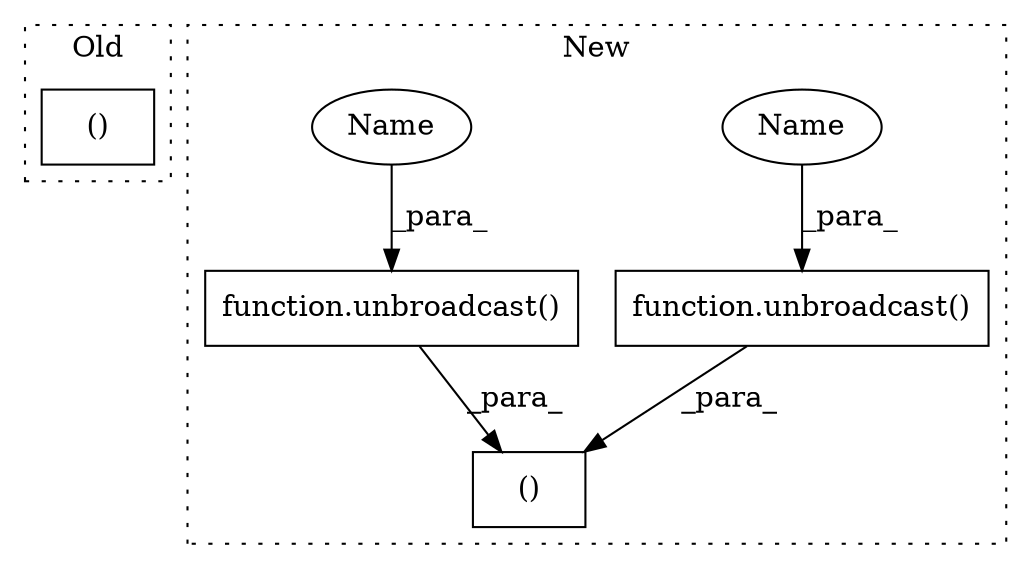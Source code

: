 digraph G {
subgraph cluster0 {
1 [label="()" a="54" s="7236" l="7" shape="box"];
label = "Old";
style="dotted";
}
subgraph cluster1 {
2 [label="function.unbroadcast()" a="75" s="7833,7865" l="12,1" shape="box"];
3 [label="()" a="54" s="7831" l="35" shape="box"];
4 [label="function.unbroadcast()" a="75" s="7798,7830" l="12,1" shape="box"];
5 [label="Name" a="87" s="7845" l="3" shape="ellipse"];
6 [label="Name" a="87" s="7810" l="3" shape="ellipse"];
label = "New";
style="dotted";
}
2 -> 3 [label="_para_"];
4 -> 3 [label="_para_"];
5 -> 2 [label="_para_"];
6 -> 4 [label="_para_"];
}